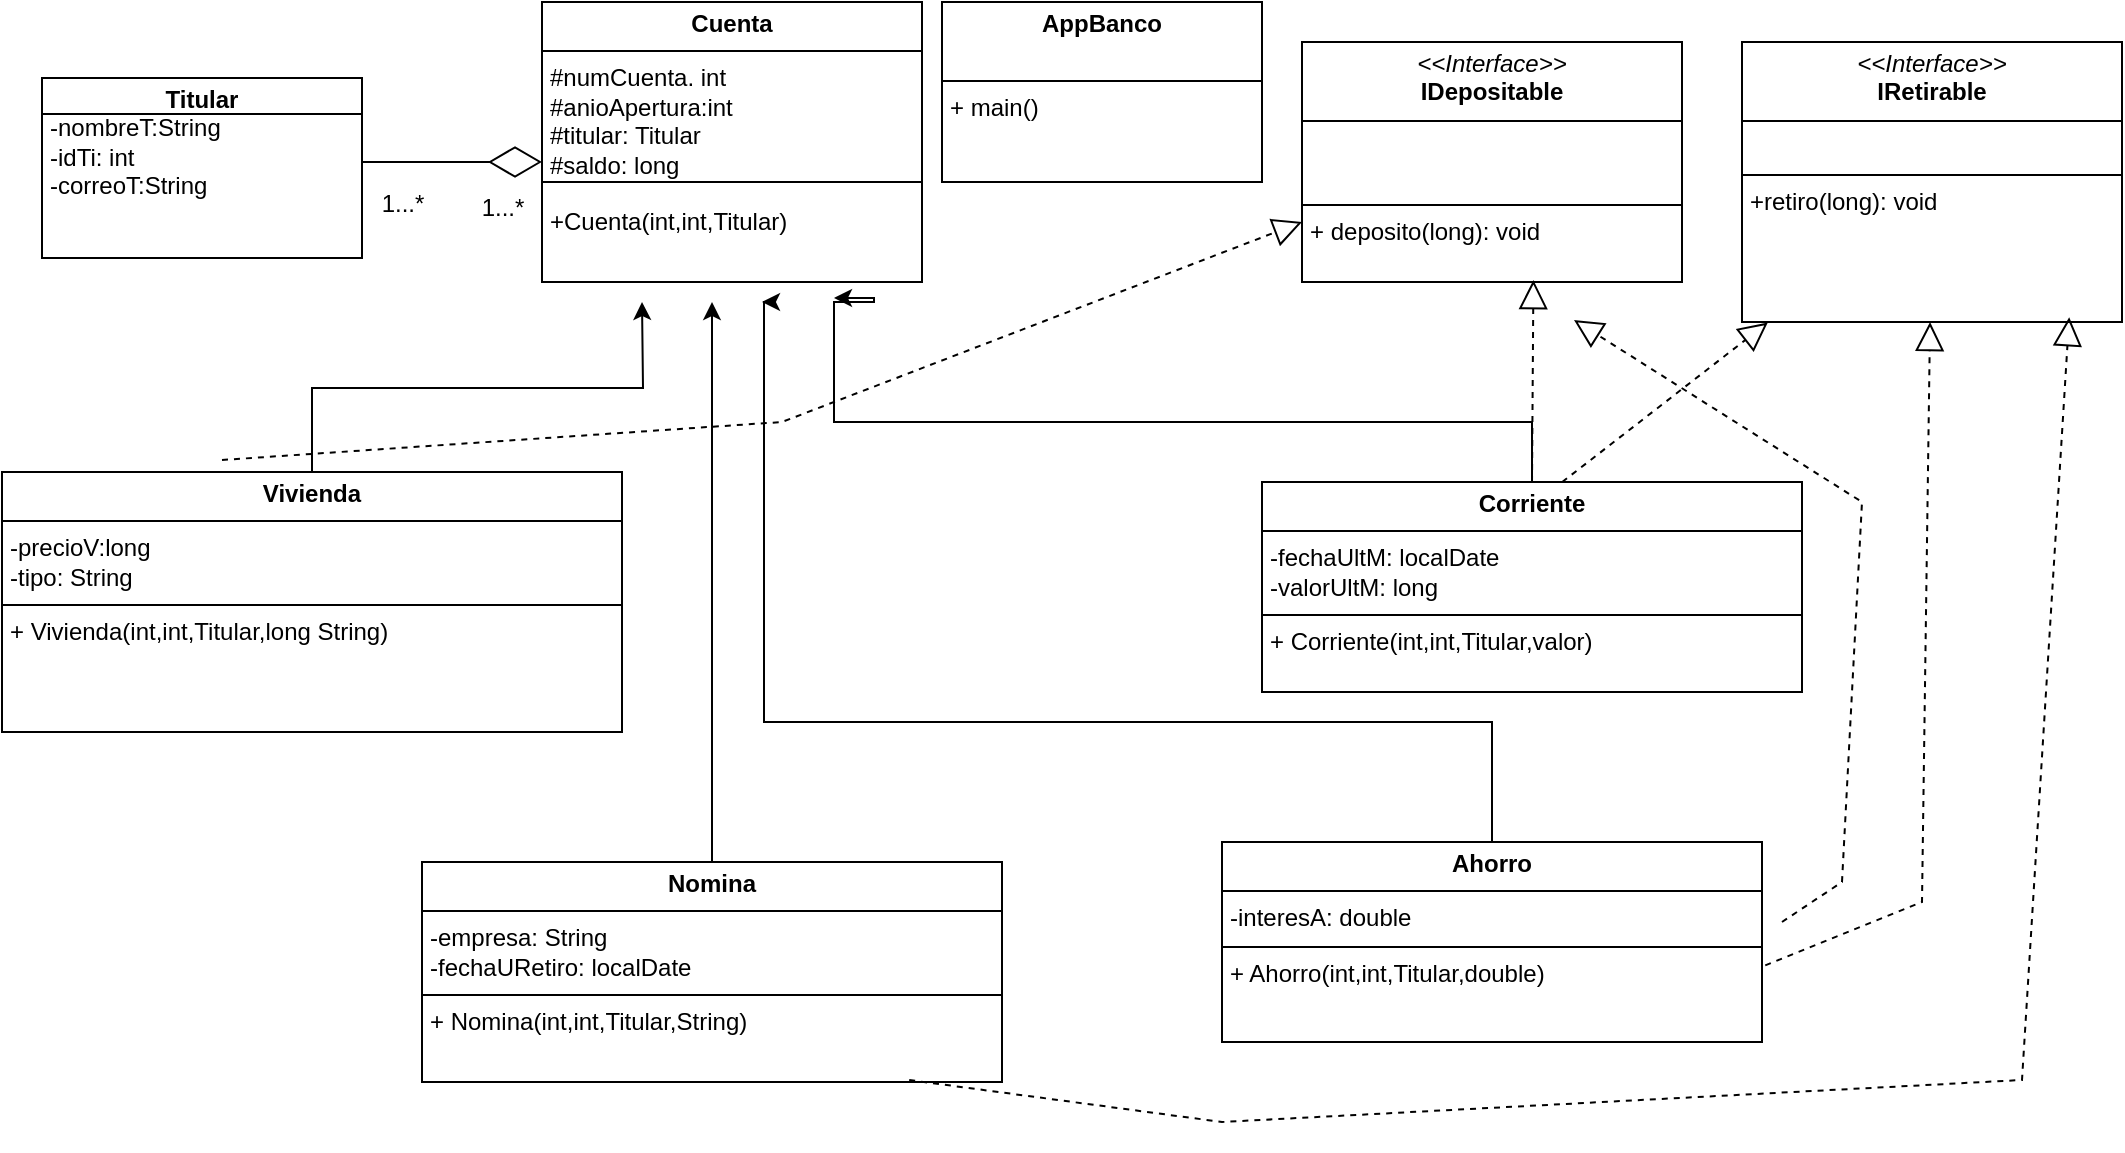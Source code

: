 <mxfile version="24.8.2">
  <diagram id="C5RBs43oDa-KdzZeNtuy" name="Page-1">
    <mxGraphModel dx="1493" dy="568" grid="1" gridSize="10" guides="1" tooltips="1" connect="1" arrows="1" fold="1" page="1" pageScale="1" pageWidth="827" pageHeight="1169" math="0" shadow="0">
      <root>
        <mxCell id="WIyWlLk6GJQsqaUBKTNV-0" />
        <mxCell id="WIyWlLk6GJQsqaUBKTNV-1" parent="WIyWlLk6GJQsqaUBKTNV-0" />
        <mxCell id="JoQm60wZiMPXxAjuXNpS-0" value="&lt;p style=&quot;margin:0px;margin-top:4px;text-align:center;&quot;&gt;&lt;b&gt;Cuenta&lt;/b&gt;&lt;/p&gt;&lt;hr size=&quot;1&quot; style=&quot;border-style:solid;&quot;&gt;&lt;p style=&quot;margin:0px;margin-left:4px;&quot;&gt;#numCuenta. int&lt;/p&gt;&lt;p style=&quot;margin:0px;margin-left:4px;&quot;&gt;#anioApertura:int&lt;/p&gt;&lt;p style=&quot;margin:0px;margin-left:4px;&quot;&gt;#titular: Titular&lt;/p&gt;&lt;p style=&quot;margin:0px;margin-left:4px;&quot;&gt;#saldo: long&lt;/p&gt;&lt;p style=&quot;margin:0px;margin-left:4px;&quot;&gt;&lt;br&gt;&lt;/p&gt;&lt;p style=&quot;margin:0px;margin-left:4px;&quot;&gt;+Cuenta(int,int,Titular)&lt;/p&gt;" style="verticalAlign=top;align=left;overflow=fill;html=1;whiteSpace=wrap;" parent="WIyWlLk6GJQsqaUBKTNV-1" vertex="1">
          <mxGeometry x="280" y="60" width="190" height="140" as="geometry" />
        </mxCell>
        <mxCell id="JoQm60wZiMPXxAjuXNpS-1" value="&lt;p style=&quot;margin:0px;margin-top:4px;text-align:center;&quot;&gt;&lt;i&gt;&amp;lt;&amp;lt;Interface&amp;gt;&amp;gt;&lt;/i&gt;&lt;br&gt;&lt;b&gt;IDepositable&lt;/b&gt;&lt;/p&gt;&lt;hr size=&quot;1&quot; style=&quot;border-style:solid;&quot;&gt;&lt;p style=&quot;margin:0px;margin-left:4px;&quot;&gt;&lt;br&gt;&lt;br&gt;&lt;/p&gt;&lt;hr size=&quot;1&quot; style=&quot;border-style:solid;&quot;&gt;&lt;p style=&quot;margin:0px;margin-left:4px;&quot;&gt;+ deposito(long): void&lt;br&gt;&lt;br&gt;&lt;/p&gt;" style="verticalAlign=top;align=left;overflow=fill;html=1;whiteSpace=wrap;" parent="WIyWlLk6GJQsqaUBKTNV-1" vertex="1">
          <mxGeometry x="660" y="80" width="190" height="120" as="geometry" />
        </mxCell>
        <mxCell id="JoQm60wZiMPXxAjuXNpS-2" value="&lt;p style=&quot;margin:0px;margin-top:4px;text-align:center;&quot;&gt;&lt;i&gt;&amp;lt;&amp;lt;Interface&amp;gt;&amp;gt;&lt;/i&gt;&lt;br&gt;&lt;b&gt;IRetirable&lt;/b&gt;&lt;/p&gt;&lt;hr size=&quot;1&quot; style=&quot;border-style:solid;&quot;&gt;&lt;p style=&quot;margin:0px;margin-left:4px;&quot;&gt;&lt;br&gt;&lt;/p&gt;&lt;hr size=&quot;1&quot; style=&quot;border-style:solid;&quot;&gt;&lt;p style=&quot;margin:0px;margin-left:4px;&quot;&gt;+retiro(long): void&lt;br&gt;&lt;br&gt;&lt;/p&gt;" style="verticalAlign=top;align=left;overflow=fill;html=1;whiteSpace=wrap;" parent="WIyWlLk6GJQsqaUBKTNV-1" vertex="1">
          <mxGeometry x="880" y="80" width="190" height="140" as="geometry" />
        </mxCell>
        <mxCell id="JoQm60wZiMPXxAjuXNpS-12" style="edgeStyle=orthogonalEdgeStyle;rounded=0;orthogonalLoop=1;jettySize=auto;html=1;exitX=0.5;exitY=0;exitDx=0;exitDy=0;" parent="WIyWlLk6GJQsqaUBKTNV-1" source="JoQm60wZiMPXxAjuXNpS-3" edge="1">
          <mxGeometry relative="1" as="geometry">
            <mxPoint x="330" y="210" as="targetPoint" />
          </mxGeometry>
        </mxCell>
        <mxCell id="JoQm60wZiMPXxAjuXNpS-3" value="&lt;p style=&quot;margin:0px;margin-top:4px;text-align:center;&quot;&gt;&lt;b&gt;Vivienda&lt;/b&gt;&lt;/p&gt;&lt;hr size=&quot;1&quot; style=&quot;border-style:solid;&quot;&gt;&lt;p style=&quot;margin:0px;margin-left:4px;&quot;&gt;-precioV:long&lt;/p&gt;&lt;p style=&quot;margin:0px;margin-left:4px;&quot;&gt;-tipo: String&lt;/p&gt;&lt;hr size=&quot;1&quot; style=&quot;border-style:solid;&quot;&gt;&lt;p style=&quot;margin:0px;margin-left:4px;&quot;&gt;+ Vivienda(int,int,Titular,long String)&lt;/p&gt;" style="verticalAlign=top;align=left;overflow=fill;html=1;whiteSpace=wrap;" parent="WIyWlLk6GJQsqaUBKTNV-1" vertex="1">
          <mxGeometry x="10" y="295" width="310" height="130" as="geometry" />
        </mxCell>
        <mxCell id="JoQm60wZiMPXxAjuXNpS-4" value="&lt;p style=&quot;margin:0px;margin-top:4px;text-align:center;&quot;&gt;&lt;b&gt;Corriente&lt;/b&gt;&lt;/p&gt;&lt;hr size=&quot;1&quot; style=&quot;border-style:solid;&quot;&gt;&lt;p style=&quot;margin:0px;margin-left:4px;&quot;&gt;-fechaUltM: localDate&lt;/p&gt;&lt;p style=&quot;margin:0px;margin-left:4px;&quot;&gt;-valorUltM: long&lt;/p&gt;&lt;hr size=&quot;1&quot; style=&quot;border-style:solid;&quot;&gt;&lt;p style=&quot;margin:0px;margin-left:4px;&quot;&gt;+ Corriente(&lt;span style=&quot;background-color: initial;&quot;&gt;int,int,Titular,valor)&lt;/span&gt;&lt;/p&gt;" style="verticalAlign=top;align=left;overflow=fill;html=1;whiteSpace=wrap;" parent="WIyWlLk6GJQsqaUBKTNV-1" vertex="1">
          <mxGeometry x="640" y="300" width="270" height="105" as="geometry" />
        </mxCell>
        <mxCell id="JoQm60wZiMPXxAjuXNpS-14" style="edgeStyle=orthogonalEdgeStyle;rounded=0;orthogonalLoop=1;jettySize=auto;html=1;exitX=0.5;exitY=0;exitDx=0;exitDy=0;" parent="WIyWlLk6GJQsqaUBKTNV-1" source="JoQm60wZiMPXxAjuXNpS-5" edge="1">
          <mxGeometry relative="1" as="geometry">
            <mxPoint x="390" y="210" as="targetPoint" />
            <Array as="points">
              <mxPoint x="755" y="420" />
              <mxPoint x="391" y="420" />
            </Array>
          </mxGeometry>
        </mxCell>
        <mxCell id="JoQm60wZiMPXxAjuXNpS-5" value="&lt;p style=&quot;margin:0px;margin-top:4px;text-align:center;&quot;&gt;&lt;b&gt;Ahorro&lt;/b&gt;&lt;/p&gt;&lt;hr size=&quot;1&quot; style=&quot;border-style:solid;&quot;&gt;&lt;p style=&quot;margin:0px;margin-left:4px;&quot;&gt;-interesA: double&lt;/p&gt;&lt;hr size=&quot;1&quot; style=&quot;border-style:solid;&quot;&gt;&lt;p style=&quot;margin:0px;margin-left:4px;&quot;&gt;+ Ahorro(&lt;span style=&quot;background-color: initial;&quot;&gt;int,int,Titular,double)&lt;/span&gt;&lt;/p&gt;" style="verticalAlign=top;align=left;overflow=fill;html=1;whiteSpace=wrap;" parent="WIyWlLk6GJQsqaUBKTNV-1" vertex="1">
          <mxGeometry x="620" y="480" width="270" height="100" as="geometry" />
        </mxCell>
        <mxCell id="JoQm60wZiMPXxAjuXNpS-13" style="edgeStyle=orthogonalEdgeStyle;rounded=0;orthogonalLoop=1;jettySize=auto;html=1;exitX=0.5;exitY=0;exitDx=0;exitDy=0;" parent="WIyWlLk6GJQsqaUBKTNV-1" source="JoQm60wZiMPXxAjuXNpS-6" edge="1">
          <mxGeometry relative="1" as="geometry">
            <mxPoint x="365" y="210" as="targetPoint" />
          </mxGeometry>
        </mxCell>
        <mxCell id="JoQm60wZiMPXxAjuXNpS-6" value="&lt;p style=&quot;margin:0px;margin-top:4px;text-align:center;&quot;&gt;&lt;b&gt;Nomina&lt;/b&gt;&lt;/p&gt;&lt;hr size=&quot;1&quot; style=&quot;border-style:solid;&quot;&gt;&lt;p style=&quot;margin:0px;margin-left:4px;&quot;&gt;-empresa: String&lt;/p&gt;&lt;p style=&quot;margin:0px;margin-left:4px;&quot;&gt;-fechaURetiro: localDate&lt;/p&gt;&lt;hr size=&quot;1&quot; style=&quot;border-style:solid;&quot;&gt;&lt;p style=&quot;margin:0px;margin-left:4px;&quot;&gt;+ Nomina(&lt;span style=&quot;background-color: initial;&quot;&gt;int,int,Titular,String)&lt;/span&gt;&lt;/p&gt;" style="verticalAlign=top;align=left;overflow=fill;html=1;whiteSpace=wrap;" parent="WIyWlLk6GJQsqaUBKTNV-1" vertex="1">
          <mxGeometry x="220" y="490" width="290" height="110" as="geometry" />
        </mxCell>
        <mxCell id="JoQm60wZiMPXxAjuXNpS-7" value="" style="line;strokeWidth=1;fillColor=none;align=left;verticalAlign=middle;spacingTop=-1;spacingLeft=3;spacingRight=3;rotatable=0;labelPosition=right;points=[];portConstraint=eastwest;strokeColor=inherit;" parent="WIyWlLk6GJQsqaUBKTNV-1" vertex="1">
          <mxGeometry x="280" y="146" width="190" height="8" as="geometry" />
        </mxCell>
        <mxCell id="JoQm60wZiMPXxAjuXNpS-16" style="edgeStyle=orthogonalEdgeStyle;rounded=0;orthogonalLoop=1;jettySize=auto;html=1;" parent="WIyWlLk6GJQsqaUBKTNV-1" source="JoQm60wZiMPXxAjuXNpS-4" edge="1">
          <mxGeometry relative="1" as="geometry">
            <mxPoint x="426" y="208" as="targetPoint" />
            <Array as="points">
              <mxPoint x="775" y="270" />
              <mxPoint x="426" y="270" />
              <mxPoint x="426" y="210" />
              <mxPoint x="446" y="210" />
              <mxPoint x="446" y="208" />
            </Array>
          </mxGeometry>
        </mxCell>
        <mxCell id="JoQm60wZiMPXxAjuXNpS-17" value="" style="endArrow=block;dashed=1;endFill=0;endSize=12;html=1;rounded=0;exitX=0.5;exitY=0;exitDx=0;exitDy=0;entryX=0.609;entryY=0.992;entryDx=0;entryDy=0;entryPerimeter=0;" parent="WIyWlLk6GJQsqaUBKTNV-1" source="JoQm60wZiMPXxAjuXNpS-4" target="JoQm60wZiMPXxAjuXNpS-1" edge="1">
          <mxGeometry width="160" relative="1" as="geometry">
            <mxPoint x="780" y="295" as="sourcePoint" />
            <mxPoint x="850" y="230" as="targetPoint" />
            <Array as="points" />
          </mxGeometry>
        </mxCell>
        <mxCell id="JoQm60wZiMPXxAjuXNpS-19" value="" style="endArrow=block;dashed=1;endFill=0;endSize=12;html=1;rounded=0;exitX=0.556;exitY=0;exitDx=0;exitDy=0;entryX=0.068;entryY=1.002;entryDx=0;entryDy=0;entryPerimeter=0;exitPerimeter=0;" parent="WIyWlLk6GJQsqaUBKTNV-1" source="JoQm60wZiMPXxAjuXNpS-4" target="JoQm60wZiMPXxAjuXNpS-2" edge="1">
          <mxGeometry width="160" relative="1" as="geometry">
            <mxPoint x="785" y="310" as="sourcePoint" />
            <mxPoint x="786" y="209" as="targetPoint" />
            <Array as="points" />
          </mxGeometry>
        </mxCell>
        <mxCell id="JoQm60wZiMPXxAjuXNpS-20" value="" style="endArrow=block;dashed=1;endFill=0;endSize=12;html=1;rounded=0;entryX=0.609;entryY=0.992;entryDx=0;entryDy=0;entryPerimeter=0;" parent="WIyWlLk6GJQsqaUBKTNV-1" edge="1">
          <mxGeometry width="160" relative="1" as="geometry">
            <mxPoint x="900" y="520" as="sourcePoint" />
            <mxPoint x="796" y="219" as="targetPoint" />
            <Array as="points">
              <mxPoint x="930" y="500" />
              <mxPoint x="940" y="310" />
            </Array>
          </mxGeometry>
        </mxCell>
        <mxCell id="JoQm60wZiMPXxAjuXNpS-21" value="" style="endArrow=block;dashed=1;endFill=0;endSize=12;html=1;rounded=0;exitX=1.006;exitY=0.617;exitDx=0;exitDy=0;exitPerimeter=0;" parent="WIyWlLk6GJQsqaUBKTNV-1" source="JoQm60wZiMPXxAjuXNpS-5" target="JoQm60wZiMPXxAjuXNpS-2" edge="1">
          <mxGeometry width="160" relative="1" as="geometry">
            <mxPoint x="974.5" y="541" as="sourcePoint" />
            <mxPoint x="975.5" y="440" as="targetPoint" />
            <Array as="points">
              <mxPoint x="970" y="510" />
            </Array>
          </mxGeometry>
        </mxCell>
        <mxCell id="JoQm60wZiMPXxAjuXNpS-22" value="" style="endArrow=block;dashed=1;endFill=0;endSize=12;html=1;rounded=0;exitX=0.84;exitY=0.991;exitDx=0;exitDy=0;exitPerimeter=0;entryX=0.861;entryY=0.983;entryDx=0;entryDy=0;entryPerimeter=0;" parent="WIyWlLk6GJQsqaUBKTNV-1" source="JoQm60wZiMPXxAjuXNpS-6" target="JoQm60wZiMPXxAjuXNpS-2" edge="1">
          <mxGeometry width="160" relative="1" as="geometry">
            <mxPoint x="430" y="490" as="sourcePoint" />
            <mxPoint x="1070" y="600" as="targetPoint" />
            <Array as="points">
              <mxPoint x="620" y="620" />
              <mxPoint x="1020" y="599" />
            </Array>
          </mxGeometry>
        </mxCell>
        <mxCell id="JoQm60wZiMPXxAjuXNpS-23" value="" style="endArrow=block;dashed=1;endFill=0;endSize=12;html=1;rounded=0;exitX=0.5;exitY=0;exitDx=0;exitDy=0;entryX=0;entryY=0.75;entryDx=0;entryDy=0;" parent="WIyWlLk6GJQsqaUBKTNV-1" target="JoQm60wZiMPXxAjuXNpS-1" edge="1">
          <mxGeometry width="160" relative="1" as="geometry">
            <mxPoint x="120" y="289" as="sourcePoint" />
            <mxPoint x="121" y="188" as="targetPoint" />
            <Array as="points">
              <mxPoint x="400" y="270" />
            </Array>
          </mxGeometry>
        </mxCell>
        <mxCell id="JoQm60wZiMPXxAjuXNpS-24" value="&lt;p style=&quot;margin:0px;margin-top:4px;text-align:center;&quot;&gt;&lt;b&gt;AppBanco&lt;/b&gt;&lt;/p&gt;&lt;p style=&quot;margin:0px;margin-left:4px;&quot;&gt;&lt;br&gt;&lt;/p&gt;&lt;hr size=&quot;1&quot; style=&quot;border-style:solid;&quot;&gt;&lt;p style=&quot;margin:0px;margin-left:4px;&quot;&gt;+ main()&lt;/p&gt;" style="verticalAlign=top;align=left;overflow=fill;html=1;whiteSpace=wrap;" parent="WIyWlLk6GJQsqaUBKTNV-1" vertex="1">
          <mxGeometry x="480" y="60" width="160" height="90" as="geometry" />
        </mxCell>
        <mxCell id="6Xqz9TrU0KDQ4g3Sbx5s-4" value="&lt;p style=&quot;margin:0px;margin-top:4px;text-align:center;&quot;&gt;&lt;b&gt;Titular&lt;/b&gt;&lt;/p&gt;&lt;p style=&quot;margin: 0px 0px 0px 4px;&quot;&gt;-nombreT:String&lt;/p&gt;&lt;p style=&quot;margin: 0px 0px 0px 4px;&quot;&gt;-idTi: int&lt;/p&gt;&lt;p style=&quot;margin: 0px 0px 0px 4px;&quot;&gt;-correoT:String&lt;/p&gt;&lt;p style=&quot;margin:0px;margin-left:4px;&quot;&gt;&lt;br&gt;&lt;/p&gt;" style="verticalAlign=top;align=left;overflow=fill;html=1;whiteSpace=wrap;" vertex="1" parent="WIyWlLk6GJQsqaUBKTNV-1">
          <mxGeometry x="30" y="98" width="160" height="90" as="geometry" />
        </mxCell>
        <mxCell id="6Xqz9TrU0KDQ4g3Sbx5s-5" value="" style="line;strokeWidth=1;fillColor=none;align=left;verticalAlign=middle;spacingTop=-1;spacingLeft=3;spacingRight=3;rotatable=0;labelPosition=right;points=[];portConstraint=eastwest;strokeColor=inherit;" vertex="1" parent="WIyWlLk6GJQsqaUBKTNV-1">
          <mxGeometry x="30" y="112" width="160" height="8" as="geometry" />
        </mxCell>
        <mxCell id="6Xqz9TrU0KDQ4g3Sbx5s-8" value="" style="endArrow=diamondThin;endFill=0;endSize=24;html=1;rounded=0;" edge="1" parent="WIyWlLk6GJQsqaUBKTNV-1">
          <mxGeometry width="160" relative="1" as="geometry">
            <mxPoint x="190" y="140" as="sourcePoint" />
            <mxPoint x="280" y="140" as="targetPoint" />
          </mxGeometry>
        </mxCell>
        <mxCell id="6Xqz9TrU0KDQ4g3Sbx5s-9" value="1...*" style="text;html=1;align=center;verticalAlign=middle;resizable=0;points=[];autosize=1;strokeColor=none;fillColor=none;" vertex="1" parent="WIyWlLk6GJQsqaUBKTNV-1">
          <mxGeometry x="240" y="148" width="40" height="30" as="geometry" />
        </mxCell>
        <mxCell id="6Xqz9TrU0KDQ4g3Sbx5s-10" value="1...*" style="text;html=1;align=center;verticalAlign=middle;resizable=0;points=[];autosize=1;strokeColor=none;fillColor=none;" vertex="1" parent="WIyWlLk6GJQsqaUBKTNV-1">
          <mxGeometry x="190" y="146" width="40" height="30" as="geometry" />
        </mxCell>
      </root>
    </mxGraphModel>
  </diagram>
</mxfile>
